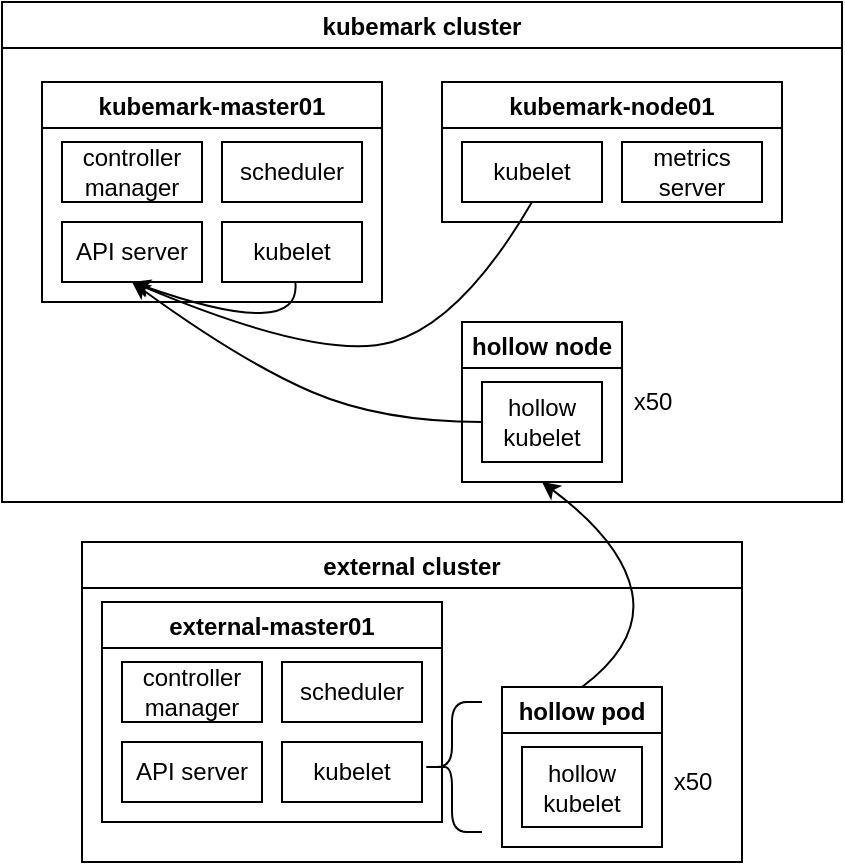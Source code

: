 <mxfile version="18.0.0" type="github">
  <diagram id="_gadbMHVXYbLmo_CNy3T" name="Page-1">
    <mxGraphModel dx="1008" dy="528" grid="1" gridSize="10" guides="1" tooltips="1" connect="1" arrows="1" fold="1" page="1" pageScale="1" pageWidth="850" pageHeight="1100" math="0" shadow="0">
      <root>
        <mxCell id="0" />
        <mxCell id="1" parent="0" />
        <mxCell id="9C7nbwquLxDTIaKBx2kT-5" value="kubemark cluster" style="swimlane;" vertex="1" parent="1">
          <mxGeometry x="90" y="200" width="420" height="250" as="geometry" />
        </mxCell>
        <mxCell id="9C7nbwquLxDTIaKBx2kT-6" value="kubemark-master01" style="swimlane;" vertex="1" parent="9C7nbwquLxDTIaKBx2kT-5">
          <mxGeometry x="20" y="40" width="170" height="110" as="geometry" />
        </mxCell>
        <mxCell id="9C7nbwquLxDTIaKBx2kT-7" value="API server" style="rounded=0;whiteSpace=wrap;html=1;" vertex="1" parent="9C7nbwquLxDTIaKBx2kT-6">
          <mxGeometry x="10" y="70" width="70" height="30" as="geometry" />
        </mxCell>
        <mxCell id="9C7nbwquLxDTIaKBx2kT-8" value="controller manager" style="rounded=0;whiteSpace=wrap;html=1;" vertex="1" parent="9C7nbwquLxDTIaKBx2kT-6">
          <mxGeometry x="10" y="30" width="70" height="30" as="geometry" />
        </mxCell>
        <mxCell id="9C7nbwquLxDTIaKBx2kT-9" value="scheduler" style="rounded=0;whiteSpace=wrap;html=1;" vertex="1" parent="9C7nbwquLxDTIaKBx2kT-6">
          <mxGeometry x="90" y="30" width="70" height="30" as="geometry" />
        </mxCell>
        <mxCell id="9C7nbwquLxDTIaKBx2kT-11" value="kubelet" style="rounded=0;whiteSpace=wrap;html=1;" vertex="1" parent="9C7nbwquLxDTIaKBx2kT-6">
          <mxGeometry x="90" y="70" width="70" height="30" as="geometry" />
        </mxCell>
        <mxCell id="9C7nbwquLxDTIaKBx2kT-27" value="" style="curved=1;endArrow=classic;html=1;rounded=0;entryX=0.5;entryY=1;entryDx=0;entryDy=0;" edge="1" parent="9C7nbwquLxDTIaKBx2kT-6" source="9C7nbwquLxDTIaKBx2kT-11" target="9C7nbwquLxDTIaKBx2kT-7">
          <mxGeometry width="50" height="50" relative="1" as="geometry">
            <mxPoint x="100" y="210" as="sourcePoint" />
            <mxPoint x="150" y="160" as="targetPoint" />
            <Array as="points">
              <mxPoint x="130" y="130" />
            </Array>
          </mxGeometry>
        </mxCell>
        <mxCell id="9C7nbwquLxDTIaKBx2kT-13" value="kubemark-node01" style="swimlane;" vertex="1" parent="9C7nbwquLxDTIaKBx2kT-5">
          <mxGeometry x="220" y="40" width="170" height="70" as="geometry" />
        </mxCell>
        <mxCell id="9C7nbwquLxDTIaKBx2kT-17" value="kubelet" style="rounded=0;whiteSpace=wrap;html=1;" vertex="1" parent="9C7nbwquLxDTIaKBx2kT-13">
          <mxGeometry x="10" y="30" width="70" height="30" as="geometry" />
        </mxCell>
        <mxCell id="9C7nbwquLxDTIaKBx2kT-18" value="metrics server" style="rounded=0;whiteSpace=wrap;html=1;" vertex="1" parent="9C7nbwquLxDTIaKBx2kT-13">
          <mxGeometry x="90" y="30" width="70" height="30" as="geometry" />
        </mxCell>
        <mxCell id="9C7nbwquLxDTIaKBx2kT-29" value="" style="curved=1;endArrow=classic;html=1;rounded=0;exitX=0.5;exitY=1;exitDx=0;exitDy=0;entryX=0.5;entryY=1;entryDx=0;entryDy=0;" edge="1" parent="9C7nbwquLxDTIaKBx2kT-5" source="9C7nbwquLxDTIaKBx2kT-17" target="9C7nbwquLxDTIaKBx2kT-7">
          <mxGeometry width="50" height="50" relative="1" as="geometry">
            <mxPoint x="160" y="220" as="sourcePoint" />
            <mxPoint x="210" y="170" as="targetPoint" />
            <Array as="points">
              <mxPoint x="230" y="160" />
              <mxPoint x="160" y="180" />
            </Array>
          </mxGeometry>
        </mxCell>
        <mxCell id="9C7nbwquLxDTIaKBx2kT-33" value="hollow node" style="swimlane;" vertex="1" parent="9C7nbwquLxDTIaKBx2kT-5">
          <mxGeometry x="230" y="160" width="80" height="80" as="geometry" />
        </mxCell>
        <mxCell id="9C7nbwquLxDTIaKBx2kT-34" value="hollow kubelet" style="rounded=0;whiteSpace=wrap;html=1;" vertex="1" parent="9C7nbwquLxDTIaKBx2kT-33">
          <mxGeometry x="10" y="30" width="60" height="40" as="geometry" />
        </mxCell>
        <mxCell id="9C7nbwquLxDTIaKBx2kT-35" value="x50" style="text;html=1;align=center;verticalAlign=middle;resizable=0;points=[];autosize=1;strokeColor=none;fillColor=none;" vertex="1" parent="9C7nbwquLxDTIaKBx2kT-5">
          <mxGeometry x="310" y="190" width="30" height="20" as="geometry" />
        </mxCell>
        <mxCell id="9C7nbwquLxDTIaKBx2kT-37" value="" style="curved=1;endArrow=classic;html=1;rounded=0;entryX=0.5;entryY=1;entryDx=0;entryDy=0;exitX=0;exitY=0.5;exitDx=0;exitDy=0;" edge="1" parent="9C7nbwquLxDTIaKBx2kT-5" source="9C7nbwquLxDTIaKBx2kT-34" target="9C7nbwquLxDTIaKBx2kT-7">
          <mxGeometry width="50" height="50" relative="1" as="geometry">
            <mxPoint x="210" y="290" as="sourcePoint" />
            <mxPoint x="260" y="240" as="targetPoint" />
            <Array as="points">
              <mxPoint x="190" y="210" />
              <mxPoint x="120" y="180" />
            </Array>
          </mxGeometry>
        </mxCell>
        <mxCell id="9C7nbwquLxDTIaKBx2kT-19" value="external cluster" style="swimlane;" vertex="1" parent="1">
          <mxGeometry x="130" y="470" width="330" height="160" as="geometry" />
        </mxCell>
        <mxCell id="9C7nbwquLxDTIaKBx2kT-20" value="external-master01" style="swimlane;" vertex="1" parent="9C7nbwquLxDTIaKBx2kT-19">
          <mxGeometry x="10" y="30" width="170" height="110" as="geometry" />
        </mxCell>
        <mxCell id="9C7nbwquLxDTIaKBx2kT-21" value="API server" style="rounded=0;whiteSpace=wrap;html=1;" vertex="1" parent="9C7nbwquLxDTIaKBx2kT-20">
          <mxGeometry x="10" y="70" width="70" height="30" as="geometry" />
        </mxCell>
        <mxCell id="9C7nbwquLxDTIaKBx2kT-22" value="controller manager" style="rounded=0;whiteSpace=wrap;html=1;" vertex="1" parent="9C7nbwquLxDTIaKBx2kT-20">
          <mxGeometry x="10" y="30" width="70" height="30" as="geometry" />
        </mxCell>
        <mxCell id="9C7nbwquLxDTIaKBx2kT-23" value="scheduler" style="rounded=0;whiteSpace=wrap;html=1;" vertex="1" parent="9C7nbwquLxDTIaKBx2kT-20">
          <mxGeometry x="90" y="30" width="70" height="30" as="geometry" />
        </mxCell>
        <mxCell id="9C7nbwquLxDTIaKBx2kT-24" value="kubelet" style="rounded=0;whiteSpace=wrap;html=1;" vertex="1" parent="9C7nbwquLxDTIaKBx2kT-20">
          <mxGeometry x="90" y="70" width="70" height="30" as="geometry" />
        </mxCell>
        <mxCell id="9C7nbwquLxDTIaKBx2kT-25" value="" style="shape=curlyBracket;whiteSpace=wrap;html=1;rounded=1;" vertex="1" parent="9C7nbwquLxDTIaKBx2kT-19">
          <mxGeometry x="170" y="80" width="30" height="65" as="geometry" />
        </mxCell>
        <mxCell id="9C7nbwquLxDTIaKBx2kT-28" value="x50" style="text;html=1;align=center;verticalAlign=middle;resizable=0;points=[];autosize=1;strokeColor=none;fillColor=none;" vertex="1" parent="9C7nbwquLxDTIaKBx2kT-19">
          <mxGeometry x="290" y="110" width="30" height="20" as="geometry" />
        </mxCell>
        <mxCell id="9C7nbwquLxDTIaKBx2kT-31" value="hollow pod" style="swimlane;" vertex="1" parent="9C7nbwquLxDTIaKBx2kT-19">
          <mxGeometry x="210" y="72.5" width="80" height="80" as="geometry" />
        </mxCell>
        <mxCell id="9C7nbwquLxDTIaKBx2kT-32" value="hollow kubelet" style="rounded=0;whiteSpace=wrap;html=1;" vertex="1" parent="9C7nbwquLxDTIaKBx2kT-31">
          <mxGeometry x="10" y="30" width="60" height="40" as="geometry" />
        </mxCell>
        <mxCell id="9C7nbwquLxDTIaKBx2kT-36" value="" style="curved=1;endArrow=classic;html=1;rounded=0;exitX=0.5;exitY=0;exitDx=0;exitDy=0;entryX=0.5;entryY=1;entryDx=0;entryDy=0;" edge="1" parent="1" source="9C7nbwquLxDTIaKBx2kT-31" target="9C7nbwquLxDTIaKBx2kT-33">
          <mxGeometry width="50" height="50" relative="1" as="geometry">
            <mxPoint x="300" y="490" as="sourcePoint" />
            <mxPoint x="350" y="440" as="targetPoint" />
            <Array as="points">
              <mxPoint x="410" y="520" />
              <mxPoint x="400" y="470" />
            </Array>
          </mxGeometry>
        </mxCell>
      </root>
    </mxGraphModel>
  </diagram>
</mxfile>
